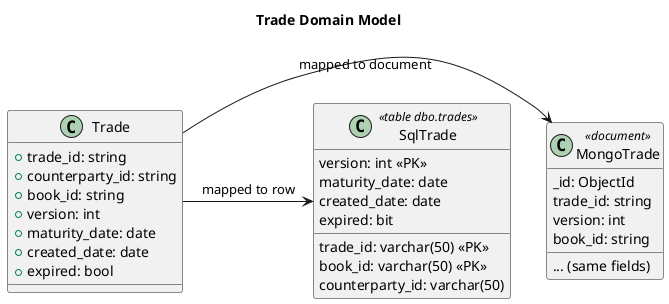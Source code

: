 @startuml
title Trade Domain Model

class Trade {
  +trade_id: string
  +counterparty_id: string
  +book_id: string
  +version: int
  +maturity_date: date
  +created_date: date
  +expired: bool
}

class MongoTrade <<document>> {
  _id: ObjectId
  trade_id: string
  version: int
  book_id: string
  ... (same fields)
}

class SqlTrade <<table dbo.trades>> {
  trade_id: varchar(50) <<PK>>
  version: int <<PK>>
  book_id: varchar(50) <<PK>>
  counterparty_id: varchar(50)
  maturity_date: date
  created_date: date
  expired: bit
}

Trade -> MongoTrade : mapped to document
Trade -> SqlTrade : mapped to row

@enduml
